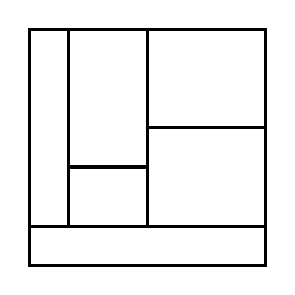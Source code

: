\begin{tikzpicture}[very thick, scale=.5]
    \draw (0,1) rectangle (1,6);
    \draw (1,5/2) rectangle (3,6);
    \draw (1,1) rectangle (3,5/2);
    \draw (3,7/2) rectangle (6,6);
    \draw (3,1) rectangle (6,7/2);
    \draw (0,0) rectangle (6,1);
\end{tikzpicture}
